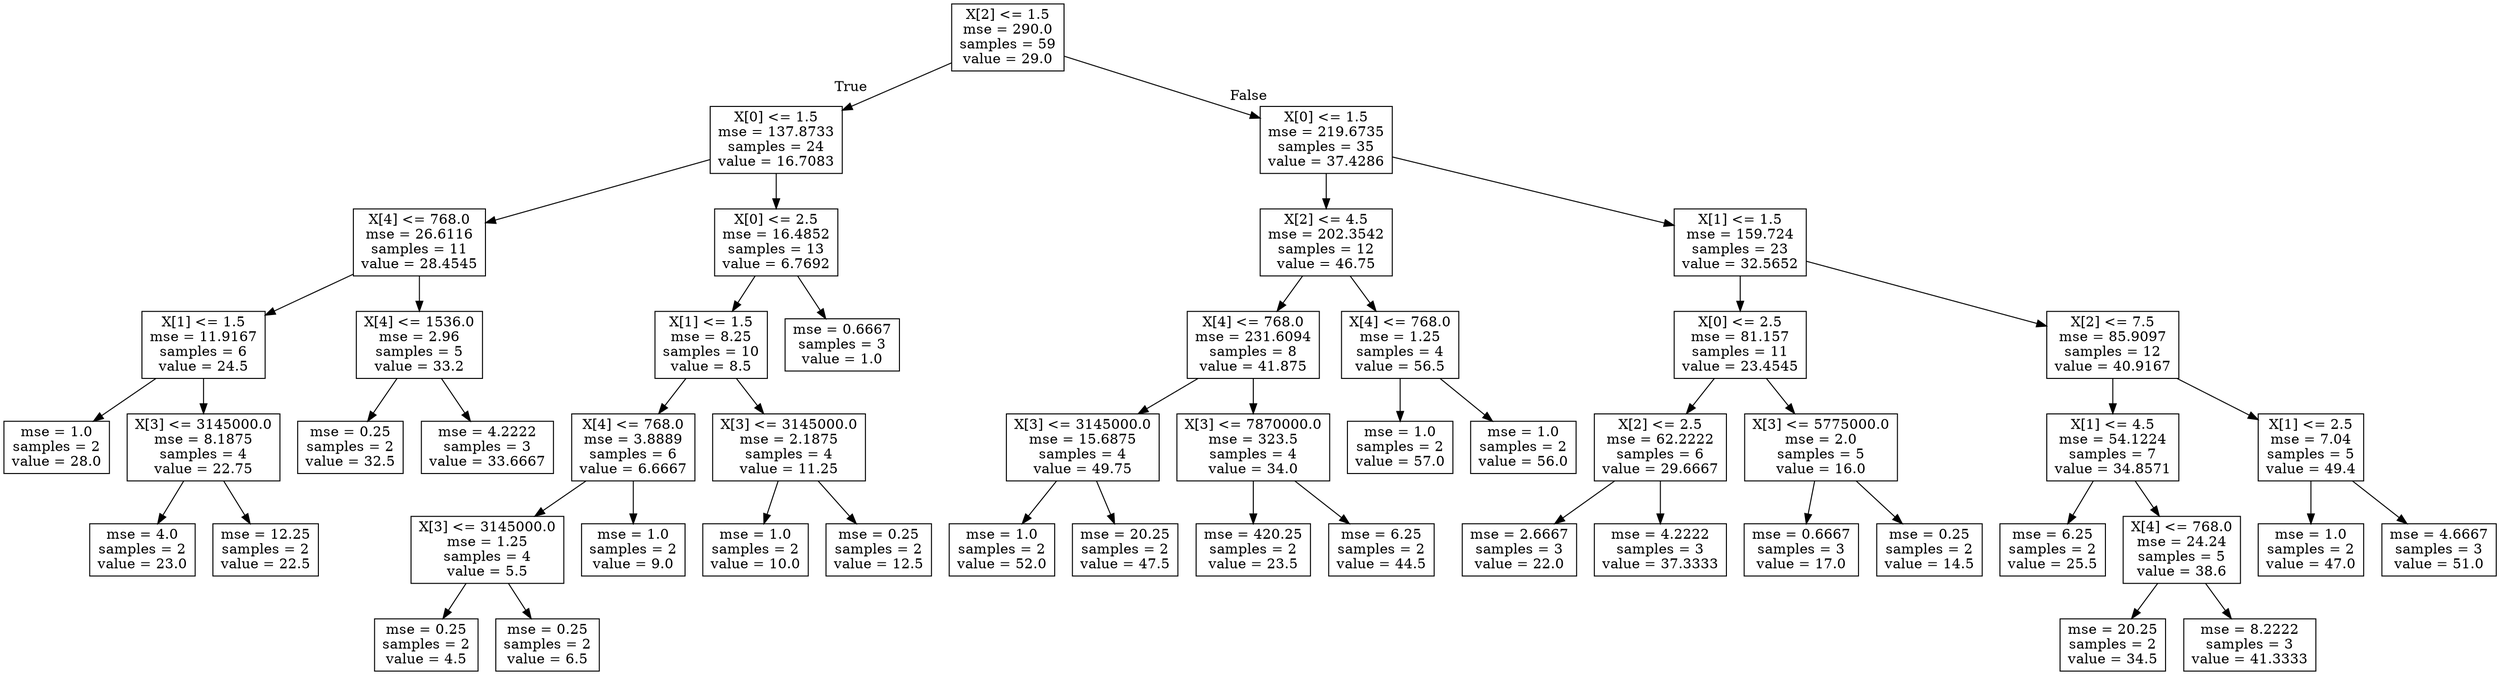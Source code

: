 digraph Tree {
node [shape=box] ;
0 [label="X[2] <= 1.5\nmse = 290.0\nsamples = 59\nvalue = 29.0"] ;
1 [label="X[0] <= 1.5\nmse = 137.8733\nsamples = 24\nvalue = 16.7083"] ;
0 -> 1 [labeldistance=2.5, labelangle=45, headlabel="True"] ;
2 [label="X[4] <= 768.0\nmse = 26.6116\nsamples = 11\nvalue = 28.4545"] ;
1 -> 2 ;
3 [label="X[1] <= 1.5\nmse = 11.9167\nsamples = 6\nvalue = 24.5"] ;
2 -> 3 ;
4 [label="mse = 1.0\nsamples = 2\nvalue = 28.0"] ;
3 -> 4 ;
5 [label="X[3] <= 3145000.0\nmse = 8.1875\nsamples = 4\nvalue = 22.75"] ;
3 -> 5 ;
6 [label="mse = 4.0\nsamples = 2\nvalue = 23.0"] ;
5 -> 6 ;
7 [label="mse = 12.25\nsamples = 2\nvalue = 22.5"] ;
5 -> 7 ;
8 [label="X[4] <= 1536.0\nmse = 2.96\nsamples = 5\nvalue = 33.2"] ;
2 -> 8 ;
9 [label="mse = 0.25\nsamples = 2\nvalue = 32.5"] ;
8 -> 9 ;
10 [label="mse = 4.2222\nsamples = 3\nvalue = 33.6667"] ;
8 -> 10 ;
11 [label="X[0] <= 2.5\nmse = 16.4852\nsamples = 13\nvalue = 6.7692"] ;
1 -> 11 ;
12 [label="X[1] <= 1.5\nmse = 8.25\nsamples = 10\nvalue = 8.5"] ;
11 -> 12 ;
13 [label="X[4] <= 768.0\nmse = 3.8889\nsamples = 6\nvalue = 6.6667"] ;
12 -> 13 ;
14 [label="X[3] <= 3145000.0\nmse = 1.25\nsamples = 4\nvalue = 5.5"] ;
13 -> 14 ;
15 [label="mse = 0.25\nsamples = 2\nvalue = 4.5"] ;
14 -> 15 ;
16 [label="mse = 0.25\nsamples = 2\nvalue = 6.5"] ;
14 -> 16 ;
17 [label="mse = 1.0\nsamples = 2\nvalue = 9.0"] ;
13 -> 17 ;
18 [label="X[3] <= 3145000.0\nmse = 2.1875\nsamples = 4\nvalue = 11.25"] ;
12 -> 18 ;
19 [label="mse = 1.0\nsamples = 2\nvalue = 10.0"] ;
18 -> 19 ;
20 [label="mse = 0.25\nsamples = 2\nvalue = 12.5"] ;
18 -> 20 ;
21 [label="mse = 0.6667\nsamples = 3\nvalue = 1.0"] ;
11 -> 21 ;
22 [label="X[0] <= 1.5\nmse = 219.6735\nsamples = 35\nvalue = 37.4286"] ;
0 -> 22 [labeldistance=2.5, labelangle=-45, headlabel="False"] ;
23 [label="X[2] <= 4.5\nmse = 202.3542\nsamples = 12\nvalue = 46.75"] ;
22 -> 23 ;
24 [label="X[4] <= 768.0\nmse = 231.6094\nsamples = 8\nvalue = 41.875"] ;
23 -> 24 ;
25 [label="X[3] <= 3145000.0\nmse = 15.6875\nsamples = 4\nvalue = 49.75"] ;
24 -> 25 ;
26 [label="mse = 1.0\nsamples = 2\nvalue = 52.0"] ;
25 -> 26 ;
27 [label="mse = 20.25\nsamples = 2\nvalue = 47.5"] ;
25 -> 27 ;
28 [label="X[3] <= 7870000.0\nmse = 323.5\nsamples = 4\nvalue = 34.0"] ;
24 -> 28 ;
29 [label="mse = 420.25\nsamples = 2\nvalue = 23.5"] ;
28 -> 29 ;
30 [label="mse = 6.25\nsamples = 2\nvalue = 44.5"] ;
28 -> 30 ;
31 [label="X[4] <= 768.0\nmse = 1.25\nsamples = 4\nvalue = 56.5"] ;
23 -> 31 ;
32 [label="mse = 1.0\nsamples = 2\nvalue = 57.0"] ;
31 -> 32 ;
33 [label="mse = 1.0\nsamples = 2\nvalue = 56.0"] ;
31 -> 33 ;
34 [label="X[1] <= 1.5\nmse = 159.724\nsamples = 23\nvalue = 32.5652"] ;
22 -> 34 ;
35 [label="X[0] <= 2.5\nmse = 81.157\nsamples = 11\nvalue = 23.4545"] ;
34 -> 35 ;
36 [label="X[2] <= 2.5\nmse = 62.2222\nsamples = 6\nvalue = 29.6667"] ;
35 -> 36 ;
37 [label="mse = 2.6667\nsamples = 3\nvalue = 22.0"] ;
36 -> 37 ;
38 [label="mse = 4.2222\nsamples = 3\nvalue = 37.3333"] ;
36 -> 38 ;
39 [label="X[3] <= 5775000.0\nmse = 2.0\nsamples = 5\nvalue = 16.0"] ;
35 -> 39 ;
40 [label="mse = 0.6667\nsamples = 3\nvalue = 17.0"] ;
39 -> 40 ;
41 [label="mse = 0.25\nsamples = 2\nvalue = 14.5"] ;
39 -> 41 ;
42 [label="X[2] <= 7.5\nmse = 85.9097\nsamples = 12\nvalue = 40.9167"] ;
34 -> 42 ;
43 [label="X[1] <= 4.5\nmse = 54.1224\nsamples = 7\nvalue = 34.8571"] ;
42 -> 43 ;
44 [label="mse = 6.25\nsamples = 2\nvalue = 25.5"] ;
43 -> 44 ;
45 [label="X[4] <= 768.0\nmse = 24.24\nsamples = 5\nvalue = 38.6"] ;
43 -> 45 ;
46 [label="mse = 20.25\nsamples = 2\nvalue = 34.5"] ;
45 -> 46 ;
47 [label="mse = 8.2222\nsamples = 3\nvalue = 41.3333"] ;
45 -> 47 ;
48 [label="X[1] <= 2.5\nmse = 7.04\nsamples = 5\nvalue = 49.4"] ;
42 -> 48 ;
49 [label="mse = 1.0\nsamples = 2\nvalue = 47.0"] ;
48 -> 49 ;
50 [label="mse = 4.6667\nsamples = 3\nvalue = 51.0"] ;
48 -> 50 ;
}